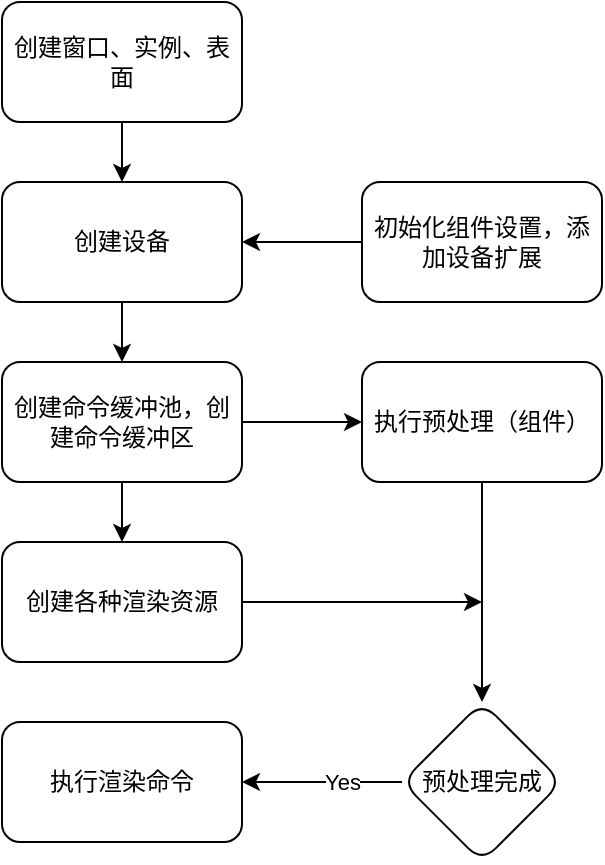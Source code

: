 <mxfile version="21.2.8" type="device">
  <diagram id="C5RBs43oDa-KdzZeNtuy" name="Page-1">
    <mxGraphModel dx="1036" dy="629" grid="1" gridSize="10" guides="1" tooltips="1" connect="1" arrows="1" fold="1" page="1" pageScale="1" pageWidth="827" pageHeight="1169" math="0" shadow="0">
      <root>
        <mxCell id="WIyWlLk6GJQsqaUBKTNV-0" />
        <mxCell id="WIyWlLk6GJQsqaUBKTNV-1" parent="WIyWlLk6GJQsqaUBKTNV-0" />
        <mxCell id="Yf28dtFCE4RrbsfPyJQR-2" value="" style="edgeStyle=orthogonalEdgeStyle;rounded=0;orthogonalLoop=1;jettySize=auto;html=1;" edge="1" parent="WIyWlLk6GJQsqaUBKTNV-1" source="Yf28dtFCE4RrbsfPyJQR-0" target="Yf28dtFCE4RrbsfPyJQR-1">
          <mxGeometry relative="1" as="geometry" />
        </mxCell>
        <mxCell id="Yf28dtFCE4RrbsfPyJQR-0" value="创建窗口、实例、表面" style="rounded=1;whiteSpace=wrap;html=1;" vertex="1" parent="WIyWlLk6GJQsqaUBKTNV-1">
          <mxGeometry x="340" y="50" width="120" height="60" as="geometry" />
        </mxCell>
        <mxCell id="Yf28dtFCE4RrbsfPyJQR-9" value="" style="edgeStyle=orthogonalEdgeStyle;rounded=0;orthogonalLoop=1;jettySize=auto;html=1;" edge="1" parent="WIyWlLk6GJQsqaUBKTNV-1" source="Yf28dtFCE4RrbsfPyJQR-1" target="Yf28dtFCE4RrbsfPyJQR-8">
          <mxGeometry relative="1" as="geometry" />
        </mxCell>
        <mxCell id="Yf28dtFCE4RrbsfPyJQR-1" value="创建设备" style="rounded=1;whiteSpace=wrap;html=1;" vertex="1" parent="WIyWlLk6GJQsqaUBKTNV-1">
          <mxGeometry x="340" y="140" width="120" height="60" as="geometry" />
        </mxCell>
        <mxCell id="Yf28dtFCE4RrbsfPyJQR-7" style="edgeStyle=orthogonalEdgeStyle;rounded=0;orthogonalLoop=1;jettySize=auto;html=1;entryX=1;entryY=0.5;entryDx=0;entryDy=0;" edge="1" parent="WIyWlLk6GJQsqaUBKTNV-1" source="Yf28dtFCE4RrbsfPyJQR-5" target="Yf28dtFCE4RrbsfPyJQR-1">
          <mxGeometry relative="1" as="geometry" />
        </mxCell>
        <mxCell id="Yf28dtFCE4RrbsfPyJQR-5" value="初始化组件设置，添加设备扩展" style="rounded=1;whiteSpace=wrap;html=1;" vertex="1" parent="WIyWlLk6GJQsqaUBKTNV-1">
          <mxGeometry x="520" y="140" width="120" height="60" as="geometry" />
        </mxCell>
        <mxCell id="Yf28dtFCE4RrbsfPyJQR-11" value="" style="edgeStyle=orthogonalEdgeStyle;rounded=0;orthogonalLoop=1;jettySize=auto;html=1;" edge="1" parent="WIyWlLk6GJQsqaUBKTNV-1" source="Yf28dtFCE4RrbsfPyJQR-8" target="Yf28dtFCE4RrbsfPyJQR-10">
          <mxGeometry relative="1" as="geometry" />
        </mxCell>
        <mxCell id="Yf28dtFCE4RrbsfPyJQR-13" value="" style="edgeStyle=orthogonalEdgeStyle;rounded=0;orthogonalLoop=1;jettySize=auto;html=1;" edge="1" parent="WIyWlLk6GJQsqaUBKTNV-1" source="Yf28dtFCE4RrbsfPyJQR-8" target="Yf28dtFCE4RrbsfPyJQR-12">
          <mxGeometry relative="1" as="geometry" />
        </mxCell>
        <mxCell id="Yf28dtFCE4RrbsfPyJQR-8" value="创建命令缓冲池，创建命令缓冲区" style="rounded=1;whiteSpace=wrap;html=1;" vertex="1" parent="WIyWlLk6GJQsqaUBKTNV-1">
          <mxGeometry x="340" y="230" width="120" height="60" as="geometry" />
        </mxCell>
        <mxCell id="Yf28dtFCE4RrbsfPyJQR-20" style="edgeStyle=orthogonalEdgeStyle;rounded=0;orthogonalLoop=1;jettySize=auto;html=1;" edge="1" parent="WIyWlLk6GJQsqaUBKTNV-1" source="Yf28dtFCE4RrbsfPyJQR-10">
          <mxGeometry relative="1" as="geometry">
            <mxPoint x="580" y="350" as="targetPoint" />
          </mxGeometry>
        </mxCell>
        <mxCell id="Yf28dtFCE4RrbsfPyJQR-10" value="创建各种渲染资源" style="rounded=1;whiteSpace=wrap;html=1;" vertex="1" parent="WIyWlLk6GJQsqaUBKTNV-1">
          <mxGeometry x="340" y="320" width="120" height="60" as="geometry" />
        </mxCell>
        <mxCell id="Yf28dtFCE4RrbsfPyJQR-17" value="" style="edgeStyle=orthogonalEdgeStyle;rounded=0;orthogonalLoop=1;jettySize=auto;html=1;" edge="1" parent="WIyWlLk6GJQsqaUBKTNV-1" source="Yf28dtFCE4RrbsfPyJQR-12" target="Yf28dtFCE4RrbsfPyJQR-16">
          <mxGeometry relative="1" as="geometry" />
        </mxCell>
        <mxCell id="Yf28dtFCE4RrbsfPyJQR-12" value="执行预处理（组件）" style="rounded=1;whiteSpace=wrap;html=1;" vertex="1" parent="WIyWlLk6GJQsqaUBKTNV-1">
          <mxGeometry x="520" y="230" width="120" height="60" as="geometry" />
        </mxCell>
        <mxCell id="Yf28dtFCE4RrbsfPyJQR-14" value="执行渲染命令" style="rounded=1;whiteSpace=wrap;html=1;" vertex="1" parent="WIyWlLk6GJQsqaUBKTNV-1">
          <mxGeometry x="340" y="410" width="120" height="60" as="geometry" />
        </mxCell>
        <mxCell id="Yf28dtFCE4RrbsfPyJQR-18" style="edgeStyle=orthogonalEdgeStyle;rounded=0;orthogonalLoop=1;jettySize=auto;html=1;entryX=1;entryY=0.5;entryDx=0;entryDy=0;" edge="1" parent="WIyWlLk6GJQsqaUBKTNV-1" source="Yf28dtFCE4RrbsfPyJQR-16" target="Yf28dtFCE4RrbsfPyJQR-14">
          <mxGeometry relative="1" as="geometry">
            <mxPoint x="460" y="420" as="targetPoint" />
          </mxGeometry>
        </mxCell>
        <mxCell id="Yf28dtFCE4RrbsfPyJQR-19" value="Yes" style="edgeLabel;html=1;align=center;verticalAlign=middle;resizable=0;points=[];" vertex="1" connectable="0" parent="Yf28dtFCE4RrbsfPyJQR-18">
          <mxGeometry x="-0.254" relative="1" as="geometry">
            <mxPoint as="offset" />
          </mxGeometry>
        </mxCell>
        <mxCell id="Yf28dtFCE4RrbsfPyJQR-16" value="预处理完成" style="rhombus;whiteSpace=wrap;html=1;rounded=1;" vertex="1" parent="WIyWlLk6GJQsqaUBKTNV-1">
          <mxGeometry x="540" y="400" width="80" height="80" as="geometry" />
        </mxCell>
      </root>
    </mxGraphModel>
  </diagram>
</mxfile>
